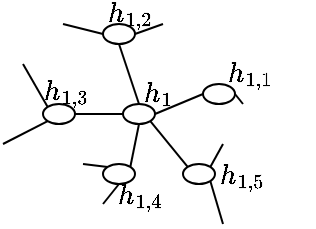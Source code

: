 <mxfile version="19.0.3" type="device"><diagram id="y57DuUzpYQhuxqd-vwHu" name="Page-1"><mxGraphModel dx="1038" dy="649" grid="1" gridSize="10" guides="1" tooltips="1" connect="1" arrows="1" fold="1" page="1" pageScale="1" pageWidth="1100" pageHeight="850" math="1" shadow="0"><root><mxCell id="0"/><mxCell id="1" parent="0"/><mxCell id="H0i5ThtdWG65-gk1L7Mg-47" value="" style="ellipse;whiteSpace=wrap;html=1;aspect=fixed;" parent="1" vertex="1"><mxGeometry x="407.5" y="30" width="16" height="10" as="geometry"/></mxCell><mxCell id="H0i5ThtdWG65-gk1L7Mg-48" value="" style="ellipse;whiteSpace=wrap;html=1;aspect=fixed;" parent="1" vertex="1"><mxGeometry x="417.5" y="70" width="16" height="10" as="geometry"/></mxCell><mxCell id="H0i5ThtdWG65-gk1L7Mg-49" value="" style="ellipse;whiteSpace=wrap;html=1;aspect=fixed;" parent="1" vertex="1"><mxGeometry x="377.5" y="70" width="16" height="10" as="geometry"/></mxCell><mxCell id="H0i5ThtdWG65-gk1L7Mg-50" value="" style="ellipse;whiteSpace=wrap;html=1;aspect=fixed;" parent="1" vertex="1"><mxGeometry x="457.5" y="60" width="16" height="10" as="geometry"/></mxCell><mxCell id="H0i5ThtdWG65-gk1L7Mg-51" value="" style="ellipse;whiteSpace=wrap;html=1;aspect=fixed;" parent="1" vertex="1"><mxGeometry x="407.5" y="100" width="16" height="10" as="geometry"/></mxCell><mxCell id="H0i5ThtdWG65-gk1L7Mg-52" value="" style="ellipse;whiteSpace=wrap;html=1;aspect=fixed;" parent="1" vertex="1"><mxGeometry x="447.5" y="100" width="16" height="10" as="geometry"/></mxCell><mxCell id="H0i5ThtdWG65-gk1L7Mg-53" value="" style="endArrow=none;html=1;rounded=0;entryX=1;entryY=1;entryDx=0;entryDy=0;exitX=0;exitY=0;exitDx=0;exitDy=0;" parent="1" source="H0i5ThtdWG65-gk1L7Mg-52" target="H0i5ThtdWG65-gk1L7Mg-48" edge="1"><mxGeometry width="50" height="50" relative="1" as="geometry"><mxPoint x="377.5" y="130" as="sourcePoint"/><mxPoint x="427.5" y="80" as="targetPoint"/></mxGeometry></mxCell><mxCell id="H0i5ThtdWG65-gk1L7Mg-54" value="" style="endArrow=none;html=1;rounded=0;entryX=1;entryY=0.5;entryDx=0;entryDy=0;exitX=0;exitY=0.5;exitDx=0;exitDy=0;" parent="1" source="H0i5ThtdWG65-gk1L7Mg-50" target="H0i5ThtdWG65-gk1L7Mg-48" edge="1"><mxGeometry width="50" height="50" relative="1" as="geometry"><mxPoint x="458.964" y="111.464" as="sourcePoint"/><mxPoint x="436.036" y="88.536" as="targetPoint"/></mxGeometry></mxCell><mxCell id="H0i5ThtdWG65-gk1L7Mg-55" value="" style="endArrow=none;html=1;rounded=0;entryX=0.5;entryY=0;entryDx=0;entryDy=0;exitX=0.5;exitY=1;exitDx=0;exitDy=0;" parent="1" source="H0i5ThtdWG65-gk1L7Mg-47" target="H0i5ThtdWG65-gk1L7Mg-48" edge="1"><mxGeometry width="50" height="50" relative="1" as="geometry"><mxPoint x="468.964" y="121.464" as="sourcePoint"/><mxPoint x="446.036" y="98.536" as="targetPoint"/></mxGeometry></mxCell><mxCell id="H0i5ThtdWG65-gk1L7Mg-56" value="" style="endArrow=none;html=1;rounded=0;entryX=1;entryY=0.5;entryDx=0;entryDy=0;exitX=0;exitY=0.5;exitDx=0;exitDy=0;" parent="1" source="H0i5ThtdWG65-gk1L7Mg-48" target="H0i5ThtdWG65-gk1L7Mg-49" edge="1"><mxGeometry width="50" height="50" relative="1" as="geometry"><mxPoint x="478.964" y="131.464" as="sourcePoint"/><mxPoint x="456.036" y="108.536" as="targetPoint"/></mxGeometry></mxCell><mxCell id="H0i5ThtdWG65-gk1L7Mg-57" value="" style="endArrow=none;html=1;rounded=0;entryX=1;entryY=0;entryDx=0;entryDy=0;exitX=0.5;exitY=1;exitDx=0;exitDy=0;" parent="1" source="H0i5ThtdWG65-gk1L7Mg-48" target="H0i5ThtdWG65-gk1L7Mg-51" edge="1"><mxGeometry width="50" height="50" relative="1" as="geometry"><mxPoint x="417.5" y="80" as="sourcePoint"/><mxPoint x="466.036" y="118.536" as="targetPoint"/></mxGeometry></mxCell><mxCell id="H0i5ThtdWG65-gk1L7Mg-58" value="" style="endArrow=none;html=1;rounded=0;entryX=1;entryY=1;entryDx=0;entryDy=0;" parent="1" target="H0i5ThtdWG65-gk1L7Mg-52" edge="1"><mxGeometry width="50" height="50" relative="1" as="geometry"><mxPoint x="467.5" y="130" as="sourcePoint"/><mxPoint x="476.036" y="128.536" as="targetPoint"/></mxGeometry></mxCell><mxCell id="H0i5ThtdWG65-gk1L7Mg-59" value="" style="endArrow=none;html=1;rounded=0;entryX=0.5;entryY=1;entryDx=0;entryDy=0;" parent="1" target="H0i5ThtdWG65-gk1L7Mg-51" edge="1"><mxGeometry width="50" height="50" relative="1" as="geometry"><mxPoint x="407.5" y="120" as="sourcePoint"/><mxPoint x="486.036" y="138.536" as="targetPoint"/></mxGeometry></mxCell><mxCell id="H0i5ThtdWG65-gk1L7Mg-60" value="" style="endArrow=none;html=1;rounded=0;entryX=0;entryY=0;entryDx=0;entryDy=0;" parent="1" target="H0i5ThtdWG65-gk1L7Mg-51" edge="1"><mxGeometry width="50" height="50" relative="1" as="geometry"><mxPoint x="397.5" y="100" as="sourcePoint"/><mxPoint x="496.036" y="148.536" as="targetPoint"/></mxGeometry></mxCell><mxCell id="H0i5ThtdWG65-gk1L7Mg-61" value="" style="endArrow=none;html=1;rounded=0;entryX=0;entryY=0;entryDx=0;entryDy=0;" parent="1" target="H0i5ThtdWG65-gk1L7Mg-49" edge="1"><mxGeometry width="50" height="50" relative="1" as="geometry"><mxPoint x="367.5" y="50" as="sourcePoint"/><mxPoint x="506.036" y="158.536" as="targetPoint"/></mxGeometry></mxCell><mxCell id="H0i5ThtdWG65-gk1L7Mg-62" value="" style="endArrow=none;html=1;rounded=0;entryX=0;entryY=1;entryDx=0;entryDy=0;" parent="1" target="H0i5ThtdWG65-gk1L7Mg-49" edge="1"><mxGeometry width="50" height="50" relative="1" as="geometry"><mxPoint x="357.5" y="90" as="sourcePoint"/><mxPoint x="516.036" y="168.536" as="targetPoint"/></mxGeometry></mxCell><mxCell id="H0i5ThtdWG65-gk1L7Mg-63" value="" style="endArrow=none;html=1;rounded=0;entryX=1;entryY=0.5;entryDx=0;entryDy=0;" parent="1" target="H0i5ThtdWG65-gk1L7Mg-50" edge="1"><mxGeometry width="50" height="50" relative="1" as="geometry"><mxPoint x="477.5" y="70" as="sourcePoint"/><mxPoint x="526.036" y="178.536" as="targetPoint"/></mxGeometry></mxCell><mxCell id="H0i5ThtdWG65-gk1L7Mg-64" value="" style="endArrow=none;html=1;rounded=0;entryX=1;entryY=0.5;entryDx=0;entryDy=0;" parent="1" target="H0i5ThtdWG65-gk1L7Mg-47" edge="1"><mxGeometry width="50" height="50" relative="1" as="geometry"><mxPoint x="437.5" y="30" as="sourcePoint"/><mxPoint x="536.036" y="188.536" as="targetPoint"/></mxGeometry></mxCell><mxCell id="H0i5ThtdWG65-gk1L7Mg-65" value="" style="endArrow=none;html=1;rounded=0;entryX=0;entryY=0.5;entryDx=0;entryDy=0;" parent="1" target="H0i5ThtdWG65-gk1L7Mg-47" edge="1"><mxGeometry width="50" height="50" relative="1" as="geometry"><mxPoint x="387.5" y="30" as="sourcePoint"/><mxPoint x="546.036" y="198.536" as="targetPoint"/></mxGeometry></mxCell><mxCell id="H0i5ThtdWG65-gk1L7Mg-66" value="" style="endArrow=none;html=1;rounded=0;entryX=1;entryY=0;entryDx=0;entryDy=0;" parent="1" target="H0i5ThtdWG65-gk1L7Mg-52" edge="1"><mxGeometry width="50" height="50" relative="1" as="geometry"><mxPoint x="467.5" y="90" as="sourcePoint"/><mxPoint x="556.036" y="208.536" as="targetPoint"/></mxGeometry></mxCell><mxCell id="H0i5ThtdWG65-gk1L7Mg-70" value="&lt;div&gt;$$h_1$$&lt;/div&gt;" style="rounded=0;whiteSpace=wrap;html=1;strokeColor=none;fillColor=none;" parent="1" vertex="1"><mxGeometry x="427.5" y="60" width="13.5" height="10" as="geometry"/></mxCell><mxCell id="H0i5ThtdWG65-gk1L7Mg-71" value="&lt;div&gt;$$h_{1,1}$$&lt;/div&gt;" style="rounded=0;whiteSpace=wrap;html=1;strokeColor=none;fillColor=none;" parent="1" vertex="1"><mxGeometry x="473.5" y="50" width="13.5" height="10" as="geometry"/></mxCell><mxCell id="H0i5ThtdWG65-gk1L7Mg-72" value="&lt;div&gt;$$h_{1,2}$$&lt;/div&gt;" style="rounded=0;whiteSpace=wrap;html=1;strokeColor=none;fillColor=none;" parent="1" vertex="1"><mxGeometry x="414" y="20" width="13.5" height="10" as="geometry"/></mxCell><mxCell id="H0i5ThtdWG65-gk1L7Mg-73" value="&lt;div&gt;$$h_{1,3}$$&lt;/div&gt;" style="rounded=0;whiteSpace=wrap;html=1;strokeColor=none;fillColor=none;" parent="1" vertex="1"><mxGeometry x="382" y="59" width="13.5" height="10" as="geometry"/></mxCell><mxCell id="H0i5ThtdWG65-gk1L7Mg-74" value="&lt;div&gt;$$h_{1,4}$$&lt;/div&gt;" style="rounded=0;whiteSpace=wrap;html=1;strokeColor=none;fillColor=none;" parent="1" vertex="1"><mxGeometry x="418.5" y="111" width="13.5" height="10" as="geometry"/></mxCell><mxCell id="H0i5ThtdWG65-gk1L7Mg-75" value="&lt;div&gt;$$h_{1,5}$$&lt;/div&gt;" style="rounded=0;whiteSpace=wrap;html=1;strokeColor=none;fillColor=none;" parent="1" vertex="1"><mxGeometry x="470" y="101" width="13.5" height="10" as="geometry"/></mxCell></root></mxGraphModel></diagram></mxfile>
